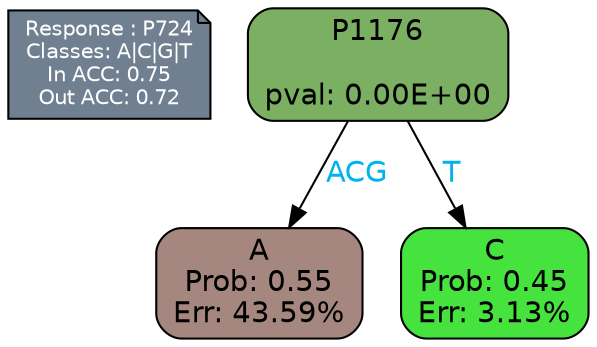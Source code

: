 digraph Tree {
node [shape=box, style="filled, rounded", color="black", fontname=helvetica] ;
graph [ranksep=equally, splines=polylines, bgcolor=transparent, dpi=600] ;
edge [fontname=helvetica] ;
LEGEND [label="Response : P724
Classes: A|C|G|T
In ACC: 0.75
Out ACC: 0.72
",shape=note,align=left,style=filled,fillcolor="slategray",fontcolor="white",fontsize=10];1 [label="P1176

pval: 0.00E+00", fillcolor="#7bb062"] ;
2 [label="A
Prob: 0.55
Err: 43.59%", fillcolor="#a6877f"] ;
3 [label="C
Prob: 0.45
Err: 3.13%", fillcolor="#46e23e"] ;
1 -> 2 [label="ACG",fontcolor=deepskyblue2] ;
1 -> 3 [label="T",fontcolor=deepskyblue2] ;
{rank = same; 2;3;}{rank = same; LEGEND;1;}}